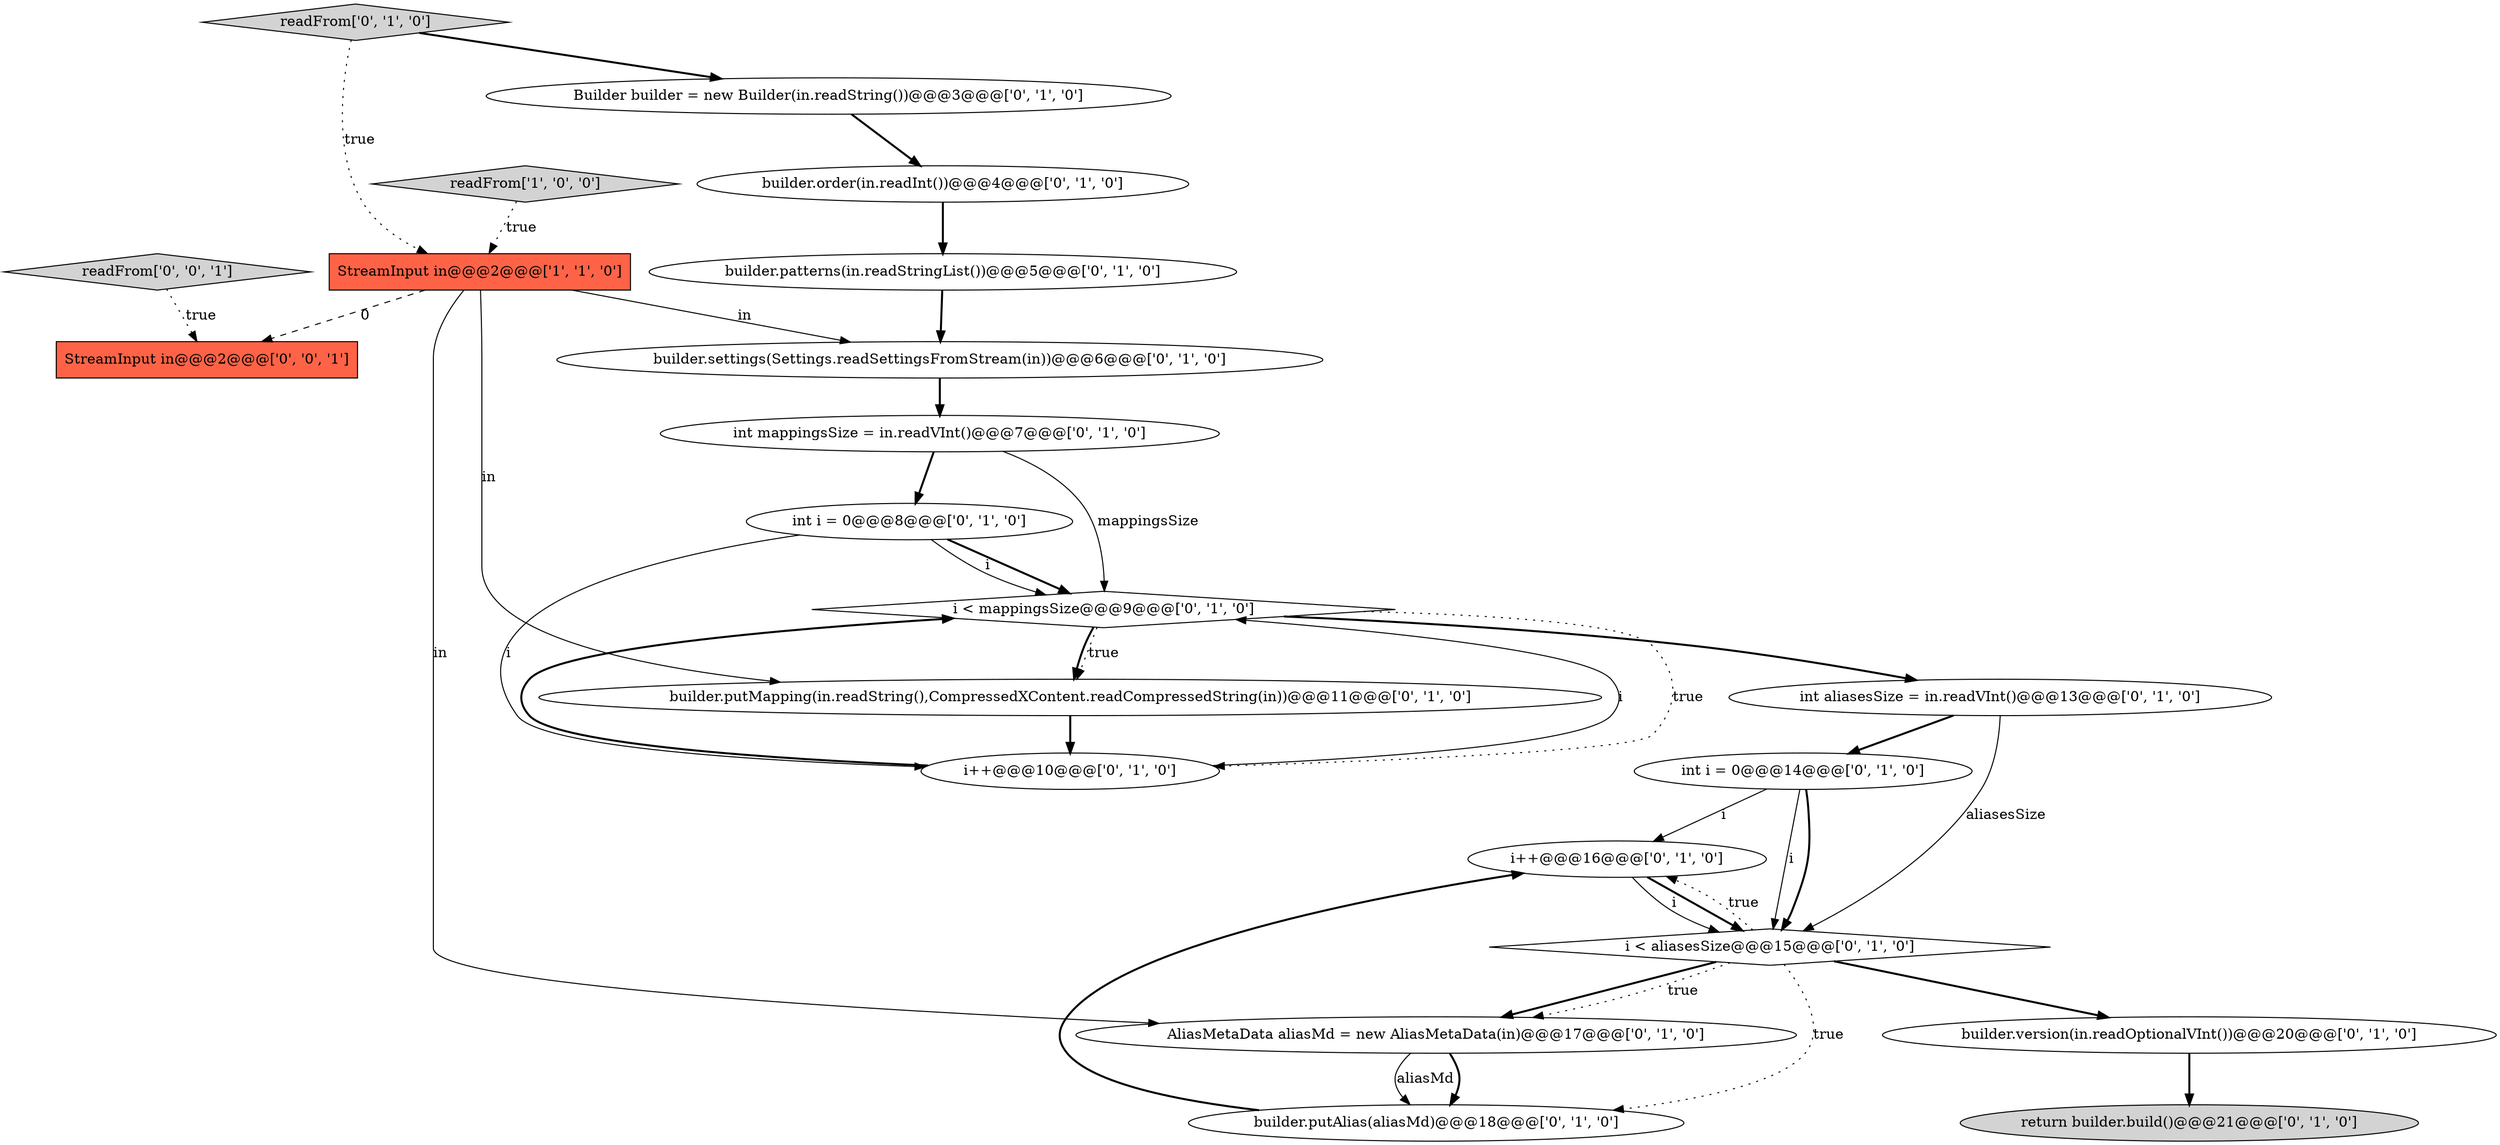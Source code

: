 digraph {
16 [style = filled, label = "builder.settings(Settings.readSettingsFromStream(in))@@@6@@@['0', '1', '0']", fillcolor = white, shape = ellipse image = "AAA0AAABBB2BBB"];
15 [style = filled, label = "i++@@@10@@@['0', '1', '0']", fillcolor = white, shape = ellipse image = "AAA0AAABBB2BBB"];
18 [style = filled, label = "i < mappingsSize@@@9@@@['0', '1', '0']", fillcolor = white, shape = diamond image = "AAA0AAABBB2BBB"];
2 [style = filled, label = "builder.putAlias(aliasMd)@@@18@@@['0', '1', '0']", fillcolor = white, shape = ellipse image = "AAA0AAABBB2BBB"];
0 [style = filled, label = "StreamInput in@@@2@@@['1', '1', '0']", fillcolor = tomato, shape = box image = "AAA0AAABBB1BBB"];
6 [style = filled, label = "int mappingsSize = in.readVInt()@@@7@@@['0', '1', '0']", fillcolor = white, shape = ellipse image = "AAA0AAABBB2BBB"];
19 [style = filled, label = "readFrom['0', '1', '0']", fillcolor = lightgray, shape = diamond image = "AAA0AAABBB2BBB"];
3 [style = filled, label = "builder.version(in.readOptionalVInt())@@@20@@@['0', '1', '0']", fillcolor = white, shape = ellipse image = "AAA0AAABBB2BBB"];
9 [style = filled, label = "builder.order(in.readInt())@@@4@@@['0', '1', '0']", fillcolor = white, shape = ellipse image = "AAA0AAABBB2BBB"];
10 [style = filled, label = "builder.putMapping(in.readString(),CompressedXContent.readCompressedString(in))@@@11@@@['0', '1', '0']", fillcolor = white, shape = ellipse image = "AAA0AAABBB2BBB"];
20 [style = filled, label = "StreamInput in@@@2@@@['0', '0', '1']", fillcolor = tomato, shape = box image = "AAA0AAABBB3BBB"];
12 [style = filled, label = "int i = 0@@@14@@@['0', '1', '0']", fillcolor = white, shape = ellipse image = "AAA0AAABBB2BBB"];
17 [style = filled, label = "i++@@@16@@@['0', '1', '0']", fillcolor = white, shape = ellipse image = "AAA0AAABBB2BBB"];
1 [style = filled, label = "readFrom['1', '0', '0']", fillcolor = lightgray, shape = diamond image = "AAA0AAABBB1BBB"];
5 [style = filled, label = "AliasMetaData aliasMd = new AliasMetaData(in)@@@17@@@['0', '1', '0']", fillcolor = white, shape = ellipse image = "AAA0AAABBB2BBB"];
11 [style = filled, label = "int aliasesSize = in.readVInt()@@@13@@@['0', '1', '0']", fillcolor = white, shape = ellipse image = "AAA0AAABBB2BBB"];
14 [style = filled, label = "return builder.build()@@@21@@@['0', '1', '0']", fillcolor = lightgray, shape = ellipse image = "AAA0AAABBB2BBB"];
7 [style = filled, label = "int i = 0@@@8@@@['0', '1', '0']", fillcolor = white, shape = ellipse image = "AAA0AAABBB2BBB"];
21 [style = filled, label = "readFrom['0', '0', '1']", fillcolor = lightgray, shape = diamond image = "AAA0AAABBB3BBB"];
8 [style = filled, label = "i < aliasesSize@@@15@@@['0', '1', '0']", fillcolor = white, shape = diamond image = "AAA0AAABBB2BBB"];
13 [style = filled, label = "Builder builder = new Builder(in.readString())@@@3@@@['0', '1', '0']", fillcolor = white, shape = ellipse image = "AAA0AAABBB2BBB"];
4 [style = filled, label = "builder.patterns(in.readStringList())@@@5@@@['0', '1', '0']", fillcolor = white, shape = ellipse image = "AAA0AAABBB2BBB"];
5->2 [style = bold, label=""];
19->0 [style = dotted, label="true"];
18->15 [style = dotted, label="true"];
3->14 [style = bold, label=""];
11->12 [style = bold, label=""];
8->5 [style = bold, label=""];
9->4 [style = bold, label=""];
1->0 [style = dotted, label="true"];
11->8 [style = solid, label="aliasesSize"];
12->8 [style = solid, label="i"];
4->16 [style = bold, label=""];
15->18 [style = bold, label=""];
7->18 [style = bold, label=""];
8->2 [style = dotted, label="true"];
5->2 [style = solid, label="aliasMd"];
21->20 [style = dotted, label="true"];
0->20 [style = dashed, label="0"];
0->10 [style = solid, label="in"];
17->8 [style = solid, label="i"];
8->3 [style = bold, label=""];
0->5 [style = solid, label="in"];
2->17 [style = bold, label=""];
19->13 [style = bold, label=""];
12->17 [style = solid, label="i"];
7->15 [style = solid, label="i"];
0->16 [style = solid, label="in"];
18->10 [style = bold, label=""];
6->18 [style = solid, label="mappingsSize"];
16->6 [style = bold, label=""];
8->5 [style = dotted, label="true"];
17->8 [style = bold, label=""];
18->10 [style = dotted, label="true"];
10->15 [style = bold, label=""];
13->9 [style = bold, label=""];
6->7 [style = bold, label=""];
15->18 [style = solid, label="i"];
12->8 [style = bold, label=""];
8->17 [style = dotted, label="true"];
18->11 [style = bold, label=""];
7->18 [style = solid, label="i"];
}
